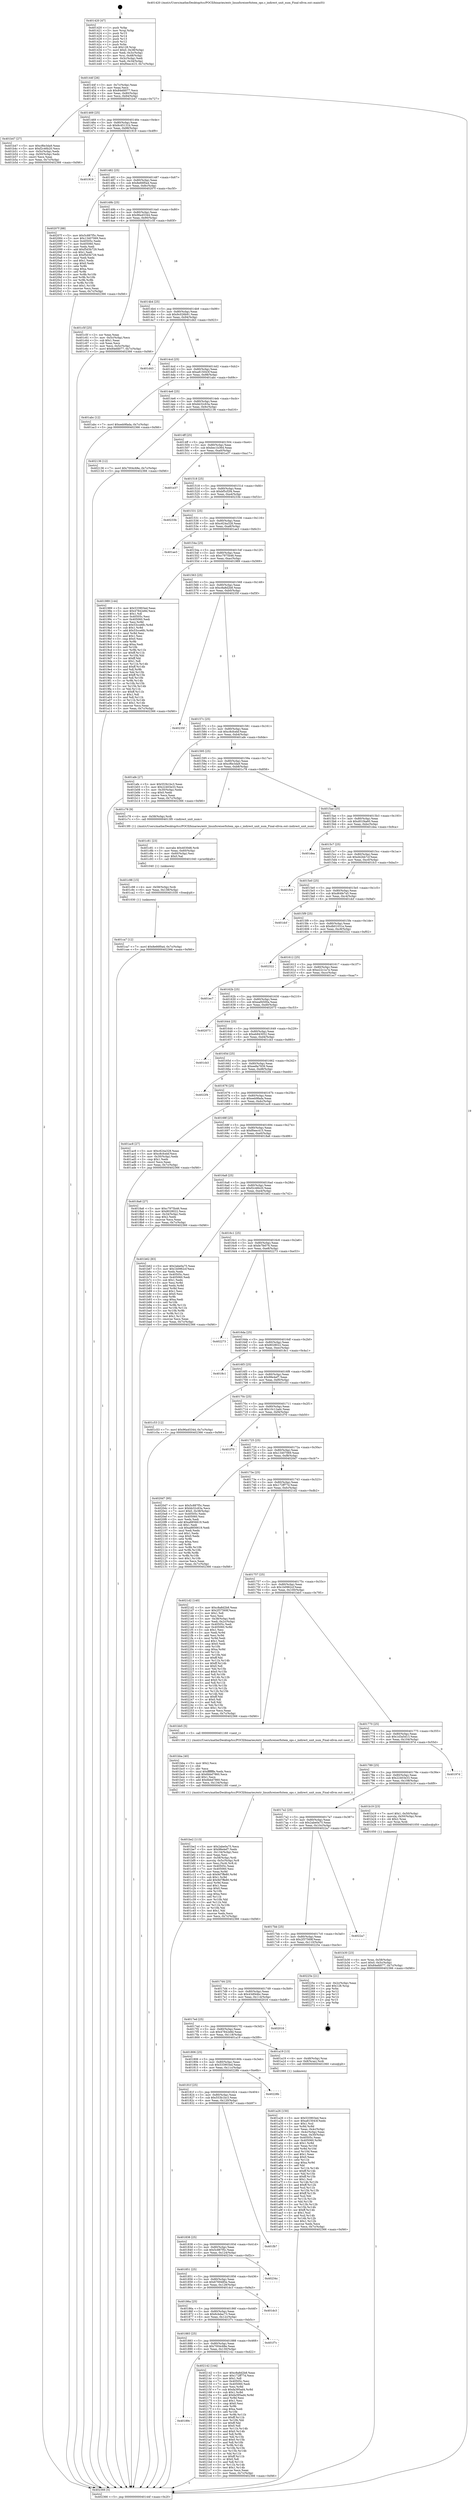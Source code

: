 digraph "0x401420" {
  label = "0x401420 (/mnt/c/Users/mathe/Desktop/tcc/POCII/binaries/extr_linuxfsreiserfsitem_ops.c_indirect_unit_num_Final-ollvm.out::main(0))"
  labelloc = "t"
  node[shape=record]

  Entry [label="",width=0.3,height=0.3,shape=circle,fillcolor=black,style=filled]
  "0x40144f" [label="{
     0x40144f [26]\l
     | [instrs]\l
     &nbsp;&nbsp;0x40144f \<+3\>: mov -0x7c(%rbp),%eax\l
     &nbsp;&nbsp;0x401452 \<+2\>: mov %eax,%ecx\l
     &nbsp;&nbsp;0x401454 \<+6\>: sub $0x84efd077,%ecx\l
     &nbsp;&nbsp;0x40145a \<+3\>: mov %eax,-0x80(%rbp)\l
     &nbsp;&nbsp;0x40145d \<+6\>: mov %ecx,-0x84(%rbp)\l
     &nbsp;&nbsp;0x401463 \<+6\>: je 0000000000401b47 \<main+0x727\>\l
  }"]
  "0x401b47" [label="{
     0x401b47 [27]\l
     | [instrs]\l
     &nbsp;&nbsp;0x401b47 \<+5\>: mov $0xcf6e3da9,%eax\l
     &nbsp;&nbsp;0x401b4c \<+5\>: mov $0xf2c46b20,%ecx\l
     &nbsp;&nbsp;0x401b51 \<+3\>: mov -0x5c(%rbp),%edx\l
     &nbsp;&nbsp;0x401b54 \<+3\>: cmp -0x50(%rbp),%edx\l
     &nbsp;&nbsp;0x401b57 \<+3\>: cmovl %ecx,%eax\l
     &nbsp;&nbsp;0x401b5a \<+3\>: mov %eax,-0x7c(%rbp)\l
     &nbsp;&nbsp;0x401b5d \<+5\>: jmp 0000000000402366 \<main+0xf46\>\l
  }"]
  "0x401469" [label="{
     0x401469 [25]\l
     | [instrs]\l
     &nbsp;&nbsp;0x401469 \<+5\>: jmp 000000000040146e \<main+0x4e\>\l
     &nbsp;&nbsp;0x40146e \<+3\>: mov -0x80(%rbp),%eax\l
     &nbsp;&nbsp;0x401471 \<+5\>: sub $0x8c45131b,%eax\l
     &nbsp;&nbsp;0x401476 \<+6\>: mov %eax,-0x88(%rbp)\l
     &nbsp;&nbsp;0x40147c \<+6\>: je 0000000000401919 \<main+0x4f9\>\l
  }"]
  Exit [label="",width=0.3,height=0.3,shape=circle,fillcolor=black,style=filled,peripheries=2]
  "0x401919" [label="{
     0x401919\l
  }", style=dashed]
  "0x401482" [label="{
     0x401482 [25]\l
     | [instrs]\l
     &nbsp;&nbsp;0x401482 \<+5\>: jmp 0000000000401487 \<main+0x67\>\l
     &nbsp;&nbsp;0x401487 \<+3\>: mov -0x80(%rbp),%eax\l
     &nbsp;&nbsp;0x40148a \<+5\>: sub $0x8e66f0a4,%eax\l
     &nbsp;&nbsp;0x40148f \<+6\>: mov %eax,-0x8c(%rbp)\l
     &nbsp;&nbsp;0x401495 \<+6\>: je 000000000040207f \<main+0xc5f\>\l
  }"]
  "0x40189c" [label="{
     0x40189c\l
  }", style=dashed]
  "0x40207f" [label="{
     0x40207f [88]\l
     | [instrs]\l
     &nbsp;&nbsp;0x40207f \<+5\>: mov $0x5c887f5c,%eax\l
     &nbsp;&nbsp;0x402084 \<+5\>: mov $0x13407069,%ecx\l
     &nbsp;&nbsp;0x402089 \<+7\>: mov 0x40505c,%edx\l
     &nbsp;&nbsp;0x402090 \<+7\>: mov 0x405060,%esi\l
     &nbsp;&nbsp;0x402097 \<+2\>: mov %edx,%edi\l
     &nbsp;&nbsp;0x402099 \<+6\>: add $0xf5d3b729,%edi\l
     &nbsp;&nbsp;0x40209f \<+3\>: sub $0x1,%edi\l
     &nbsp;&nbsp;0x4020a2 \<+6\>: sub $0xf5d3b729,%edi\l
     &nbsp;&nbsp;0x4020a8 \<+3\>: imul %edi,%edx\l
     &nbsp;&nbsp;0x4020ab \<+3\>: and $0x1,%edx\l
     &nbsp;&nbsp;0x4020ae \<+3\>: cmp $0x0,%edx\l
     &nbsp;&nbsp;0x4020b1 \<+4\>: sete %r8b\l
     &nbsp;&nbsp;0x4020b5 \<+3\>: cmp $0xa,%esi\l
     &nbsp;&nbsp;0x4020b8 \<+4\>: setl %r9b\l
     &nbsp;&nbsp;0x4020bc \<+3\>: mov %r8b,%r10b\l
     &nbsp;&nbsp;0x4020bf \<+3\>: and %r9b,%r10b\l
     &nbsp;&nbsp;0x4020c2 \<+3\>: xor %r9b,%r8b\l
     &nbsp;&nbsp;0x4020c5 \<+3\>: or %r8b,%r10b\l
     &nbsp;&nbsp;0x4020c8 \<+4\>: test $0x1,%r10b\l
     &nbsp;&nbsp;0x4020cc \<+3\>: cmovne %ecx,%eax\l
     &nbsp;&nbsp;0x4020cf \<+3\>: mov %eax,-0x7c(%rbp)\l
     &nbsp;&nbsp;0x4020d2 \<+5\>: jmp 0000000000402366 \<main+0xf46\>\l
  }"]
  "0x40149b" [label="{
     0x40149b [25]\l
     | [instrs]\l
     &nbsp;&nbsp;0x40149b \<+5\>: jmp 00000000004014a0 \<main+0x80\>\l
     &nbsp;&nbsp;0x4014a0 \<+3\>: mov -0x80(%rbp),%eax\l
     &nbsp;&nbsp;0x4014a3 \<+5\>: sub $0x96a45344,%eax\l
     &nbsp;&nbsp;0x4014a8 \<+6\>: mov %eax,-0x90(%rbp)\l
     &nbsp;&nbsp;0x4014ae \<+6\>: je 0000000000401c5f \<main+0x83f\>\l
  }"]
  "0x402142" [label="{
     0x402142 [144]\l
     | [instrs]\l
     &nbsp;&nbsp;0x402142 \<+5\>: mov $0xc8a8d2b8,%eax\l
     &nbsp;&nbsp;0x402147 \<+5\>: mov $0x172ff77d,%ecx\l
     &nbsp;&nbsp;0x40214c \<+2\>: mov $0x1,%dl\l
     &nbsp;&nbsp;0x40214e \<+7\>: mov 0x40505c,%esi\l
     &nbsp;&nbsp;0x402155 \<+7\>: mov 0x405060,%edi\l
     &nbsp;&nbsp;0x40215c \<+3\>: mov %esi,%r8d\l
     &nbsp;&nbsp;0x40215f \<+7\>: sub $0xfa395ad4,%r8d\l
     &nbsp;&nbsp;0x402166 \<+4\>: sub $0x1,%r8d\l
     &nbsp;&nbsp;0x40216a \<+7\>: add $0xfa395ad4,%r8d\l
     &nbsp;&nbsp;0x402171 \<+4\>: imul %r8d,%esi\l
     &nbsp;&nbsp;0x402175 \<+3\>: and $0x1,%esi\l
     &nbsp;&nbsp;0x402178 \<+3\>: cmp $0x0,%esi\l
     &nbsp;&nbsp;0x40217b \<+4\>: sete %r9b\l
     &nbsp;&nbsp;0x40217f \<+3\>: cmp $0xa,%edi\l
     &nbsp;&nbsp;0x402182 \<+4\>: setl %r10b\l
     &nbsp;&nbsp;0x402186 \<+3\>: mov %r9b,%r11b\l
     &nbsp;&nbsp;0x402189 \<+4\>: xor $0xff,%r11b\l
     &nbsp;&nbsp;0x40218d \<+3\>: mov %r10b,%bl\l
     &nbsp;&nbsp;0x402190 \<+3\>: xor $0xff,%bl\l
     &nbsp;&nbsp;0x402193 \<+3\>: xor $0x0,%dl\l
     &nbsp;&nbsp;0x402196 \<+3\>: mov %r11b,%r14b\l
     &nbsp;&nbsp;0x402199 \<+4\>: and $0x0,%r14b\l
     &nbsp;&nbsp;0x40219d \<+3\>: and %dl,%r9b\l
     &nbsp;&nbsp;0x4021a0 \<+3\>: mov %bl,%r15b\l
     &nbsp;&nbsp;0x4021a3 \<+4\>: and $0x0,%r15b\l
     &nbsp;&nbsp;0x4021a7 \<+3\>: and %dl,%r10b\l
     &nbsp;&nbsp;0x4021aa \<+3\>: or %r9b,%r14b\l
     &nbsp;&nbsp;0x4021ad \<+3\>: or %r10b,%r15b\l
     &nbsp;&nbsp;0x4021b0 \<+3\>: xor %r15b,%r14b\l
     &nbsp;&nbsp;0x4021b3 \<+3\>: or %bl,%r11b\l
     &nbsp;&nbsp;0x4021b6 \<+4\>: xor $0xff,%r11b\l
     &nbsp;&nbsp;0x4021ba \<+3\>: or $0x0,%dl\l
     &nbsp;&nbsp;0x4021bd \<+3\>: and %dl,%r11b\l
     &nbsp;&nbsp;0x4021c0 \<+3\>: or %r11b,%r14b\l
     &nbsp;&nbsp;0x4021c3 \<+4\>: test $0x1,%r14b\l
     &nbsp;&nbsp;0x4021c7 \<+3\>: cmovne %ecx,%eax\l
     &nbsp;&nbsp;0x4021ca \<+3\>: mov %eax,-0x7c(%rbp)\l
     &nbsp;&nbsp;0x4021cd \<+5\>: jmp 0000000000402366 \<main+0xf46\>\l
  }"]
  "0x401c5f" [label="{
     0x401c5f [25]\l
     | [instrs]\l
     &nbsp;&nbsp;0x401c5f \<+2\>: xor %eax,%eax\l
     &nbsp;&nbsp;0x401c61 \<+3\>: mov -0x5c(%rbp),%ecx\l
     &nbsp;&nbsp;0x401c64 \<+3\>: sub $0x1,%eax\l
     &nbsp;&nbsp;0x401c67 \<+2\>: sub %eax,%ecx\l
     &nbsp;&nbsp;0x401c69 \<+3\>: mov %ecx,-0x5c(%rbp)\l
     &nbsp;&nbsp;0x401c6c \<+7\>: movl $0x84efd077,-0x7c(%rbp)\l
     &nbsp;&nbsp;0x401c73 \<+5\>: jmp 0000000000402366 \<main+0xf46\>\l
  }"]
  "0x4014b4" [label="{
     0x4014b4 [25]\l
     | [instrs]\l
     &nbsp;&nbsp;0x4014b4 \<+5\>: jmp 00000000004014b9 \<main+0x99\>\l
     &nbsp;&nbsp;0x4014b9 \<+3\>: mov -0x80(%rbp),%eax\l
     &nbsp;&nbsp;0x4014bc \<+5\>: sub $0x9c026b91,%eax\l
     &nbsp;&nbsp;0x4014c1 \<+6\>: mov %eax,-0x94(%rbp)\l
     &nbsp;&nbsp;0x4014c7 \<+6\>: je 0000000000401d43 \<main+0x923\>\l
  }"]
  "0x401883" [label="{
     0x401883 [25]\l
     | [instrs]\l
     &nbsp;&nbsp;0x401883 \<+5\>: jmp 0000000000401888 \<main+0x468\>\l
     &nbsp;&nbsp;0x401888 \<+3\>: mov -0x80(%rbp),%eax\l
     &nbsp;&nbsp;0x40188b \<+5\>: sub $0x7004c68e,%eax\l
     &nbsp;&nbsp;0x401890 \<+6\>: mov %eax,-0x130(%rbp)\l
     &nbsp;&nbsp;0x401896 \<+6\>: je 0000000000402142 \<main+0xd22\>\l
  }"]
  "0x401d43" [label="{
     0x401d43\l
  }", style=dashed]
  "0x4014cd" [label="{
     0x4014cd [25]\l
     | [instrs]\l
     &nbsp;&nbsp;0x4014cd \<+5\>: jmp 00000000004014d2 \<main+0xb2\>\l
     &nbsp;&nbsp;0x4014d2 \<+3\>: mov -0x80(%rbp),%eax\l
     &nbsp;&nbsp;0x4014d5 \<+5\>: sub $0xa815043f,%eax\l
     &nbsp;&nbsp;0x4014da \<+6\>: mov %eax,-0x98(%rbp)\l
     &nbsp;&nbsp;0x4014e0 \<+6\>: je 0000000000401abc \<main+0x69c\>\l
  }"]
  "0x401f7c" [label="{
     0x401f7c\l
  }", style=dashed]
  "0x401abc" [label="{
     0x401abc [12]\l
     | [instrs]\l
     &nbsp;&nbsp;0x401abc \<+7\>: movl $0xeeb9fada,-0x7c(%rbp)\l
     &nbsp;&nbsp;0x401ac3 \<+5\>: jmp 0000000000402366 \<main+0xf46\>\l
  }"]
  "0x4014e6" [label="{
     0x4014e6 [25]\l
     | [instrs]\l
     &nbsp;&nbsp;0x4014e6 \<+5\>: jmp 00000000004014eb \<main+0xcb\>\l
     &nbsp;&nbsp;0x4014eb \<+3\>: mov -0x80(%rbp),%eax\l
     &nbsp;&nbsp;0x4014ee \<+5\>: sub $0xbb32c63a,%eax\l
     &nbsp;&nbsp;0x4014f3 \<+6\>: mov %eax,-0x9c(%rbp)\l
     &nbsp;&nbsp;0x4014f9 \<+6\>: je 0000000000402136 \<main+0xd16\>\l
  }"]
  "0x40186a" [label="{
     0x40186a [25]\l
     | [instrs]\l
     &nbsp;&nbsp;0x40186a \<+5\>: jmp 000000000040186f \<main+0x44f\>\l
     &nbsp;&nbsp;0x40186f \<+3\>: mov -0x80(%rbp),%eax\l
     &nbsp;&nbsp;0x401872 \<+5\>: sub $0x6cbdac73,%eax\l
     &nbsp;&nbsp;0x401877 \<+6\>: mov %eax,-0x12c(%rbp)\l
     &nbsp;&nbsp;0x40187d \<+6\>: je 0000000000401f7c \<main+0xb5c\>\l
  }"]
  "0x402136" [label="{
     0x402136 [12]\l
     | [instrs]\l
     &nbsp;&nbsp;0x402136 \<+7\>: movl $0x7004c68e,-0x7c(%rbp)\l
     &nbsp;&nbsp;0x40213d \<+5\>: jmp 0000000000402366 \<main+0xf46\>\l
  }"]
  "0x4014ff" [label="{
     0x4014ff [25]\l
     | [instrs]\l
     &nbsp;&nbsp;0x4014ff \<+5\>: jmp 0000000000401504 \<main+0xe4\>\l
     &nbsp;&nbsp;0x401504 \<+3\>: mov -0x80(%rbp),%eax\l
     &nbsp;&nbsp;0x401507 \<+5\>: sub $0xbec1b364,%eax\l
     &nbsp;&nbsp;0x40150c \<+6\>: mov %eax,-0xa0(%rbp)\l
     &nbsp;&nbsp;0x401512 \<+6\>: je 0000000000401e37 \<main+0xa17\>\l
  }"]
  "0x401dc3" [label="{
     0x401dc3\l
  }", style=dashed]
  "0x401e37" [label="{
     0x401e37\l
  }", style=dashed]
  "0x401518" [label="{
     0x401518 [25]\l
     | [instrs]\l
     &nbsp;&nbsp;0x401518 \<+5\>: jmp 000000000040151d \<main+0xfd\>\l
     &nbsp;&nbsp;0x40151d \<+3\>: mov -0x80(%rbp),%eax\l
     &nbsp;&nbsp;0x401520 \<+5\>: sub $0xbf5cf2f4,%eax\l
     &nbsp;&nbsp;0x401525 \<+6\>: mov %eax,-0xa4(%rbp)\l
     &nbsp;&nbsp;0x40152b \<+6\>: je 000000000040233b \<main+0xf1b\>\l
  }"]
  "0x401851" [label="{
     0x401851 [25]\l
     | [instrs]\l
     &nbsp;&nbsp;0x401851 \<+5\>: jmp 0000000000401856 \<main+0x436\>\l
     &nbsp;&nbsp;0x401856 \<+3\>: mov -0x80(%rbp),%eax\l
     &nbsp;&nbsp;0x401859 \<+5\>: sub $0x6769485e,%eax\l
     &nbsp;&nbsp;0x40185e \<+6\>: mov %eax,-0x128(%rbp)\l
     &nbsp;&nbsp;0x401864 \<+6\>: je 0000000000401dc3 \<main+0x9a3\>\l
  }"]
  "0x40233b" [label="{
     0x40233b\l
  }", style=dashed]
  "0x401531" [label="{
     0x401531 [25]\l
     | [instrs]\l
     &nbsp;&nbsp;0x401531 \<+5\>: jmp 0000000000401536 \<main+0x116\>\l
     &nbsp;&nbsp;0x401536 \<+3\>: mov -0x80(%rbp),%eax\l
     &nbsp;&nbsp;0x401539 \<+5\>: sub $0xc624a328,%eax\l
     &nbsp;&nbsp;0x40153e \<+6\>: mov %eax,-0xa8(%rbp)\l
     &nbsp;&nbsp;0x401544 \<+6\>: je 0000000000401ae3 \<main+0x6c3\>\l
  }"]
  "0x40234c" [label="{
     0x40234c\l
  }", style=dashed]
  "0x401ae3" [label="{
     0x401ae3\l
  }", style=dashed]
  "0x40154a" [label="{
     0x40154a [25]\l
     | [instrs]\l
     &nbsp;&nbsp;0x40154a \<+5\>: jmp 000000000040154f \<main+0x12f\>\l
     &nbsp;&nbsp;0x40154f \<+3\>: mov -0x80(%rbp),%eax\l
     &nbsp;&nbsp;0x401552 \<+5\>: sub $0xc7975b46,%eax\l
     &nbsp;&nbsp;0x401557 \<+6\>: mov %eax,-0xac(%rbp)\l
     &nbsp;&nbsp;0x40155d \<+6\>: je 0000000000401989 \<main+0x569\>\l
  }"]
  "0x401838" [label="{
     0x401838 [25]\l
     | [instrs]\l
     &nbsp;&nbsp;0x401838 \<+5\>: jmp 000000000040183d \<main+0x41d\>\l
     &nbsp;&nbsp;0x40183d \<+3\>: mov -0x80(%rbp),%eax\l
     &nbsp;&nbsp;0x401840 \<+5\>: sub $0x5c887f5c,%eax\l
     &nbsp;&nbsp;0x401845 \<+6\>: mov %eax,-0x124(%rbp)\l
     &nbsp;&nbsp;0x40184b \<+6\>: je 000000000040234c \<main+0xf2c\>\l
  }"]
  "0x401989" [label="{
     0x401989 [144]\l
     | [instrs]\l
     &nbsp;&nbsp;0x401989 \<+5\>: mov $0x533903ed,%eax\l
     &nbsp;&nbsp;0x40198e \<+5\>: mov $0x47842e8d,%ecx\l
     &nbsp;&nbsp;0x401993 \<+2\>: mov $0x1,%dl\l
     &nbsp;&nbsp;0x401995 \<+7\>: mov 0x40505c,%esi\l
     &nbsp;&nbsp;0x40199c \<+7\>: mov 0x405060,%edi\l
     &nbsp;&nbsp;0x4019a3 \<+3\>: mov %esi,%r8d\l
     &nbsp;&nbsp;0x4019a6 \<+7\>: sub $0x53cce6fc,%r8d\l
     &nbsp;&nbsp;0x4019ad \<+4\>: sub $0x1,%r8d\l
     &nbsp;&nbsp;0x4019b1 \<+7\>: add $0x53cce6fc,%r8d\l
     &nbsp;&nbsp;0x4019b8 \<+4\>: imul %r8d,%esi\l
     &nbsp;&nbsp;0x4019bc \<+3\>: and $0x1,%esi\l
     &nbsp;&nbsp;0x4019bf \<+3\>: cmp $0x0,%esi\l
     &nbsp;&nbsp;0x4019c2 \<+4\>: sete %r9b\l
     &nbsp;&nbsp;0x4019c6 \<+3\>: cmp $0xa,%edi\l
     &nbsp;&nbsp;0x4019c9 \<+4\>: setl %r10b\l
     &nbsp;&nbsp;0x4019cd \<+3\>: mov %r9b,%r11b\l
     &nbsp;&nbsp;0x4019d0 \<+4\>: xor $0xff,%r11b\l
     &nbsp;&nbsp;0x4019d4 \<+3\>: mov %r10b,%bl\l
     &nbsp;&nbsp;0x4019d7 \<+3\>: xor $0xff,%bl\l
     &nbsp;&nbsp;0x4019da \<+3\>: xor $0x1,%dl\l
     &nbsp;&nbsp;0x4019dd \<+3\>: mov %r11b,%r14b\l
     &nbsp;&nbsp;0x4019e0 \<+4\>: and $0xff,%r14b\l
     &nbsp;&nbsp;0x4019e4 \<+3\>: and %dl,%r9b\l
     &nbsp;&nbsp;0x4019e7 \<+3\>: mov %bl,%r15b\l
     &nbsp;&nbsp;0x4019ea \<+4\>: and $0xff,%r15b\l
     &nbsp;&nbsp;0x4019ee \<+3\>: and %dl,%r10b\l
     &nbsp;&nbsp;0x4019f1 \<+3\>: or %r9b,%r14b\l
     &nbsp;&nbsp;0x4019f4 \<+3\>: or %r10b,%r15b\l
     &nbsp;&nbsp;0x4019f7 \<+3\>: xor %r15b,%r14b\l
     &nbsp;&nbsp;0x4019fa \<+3\>: or %bl,%r11b\l
     &nbsp;&nbsp;0x4019fd \<+4\>: xor $0xff,%r11b\l
     &nbsp;&nbsp;0x401a01 \<+3\>: or $0x1,%dl\l
     &nbsp;&nbsp;0x401a04 \<+3\>: and %dl,%r11b\l
     &nbsp;&nbsp;0x401a07 \<+3\>: or %r11b,%r14b\l
     &nbsp;&nbsp;0x401a0a \<+4\>: test $0x1,%r14b\l
     &nbsp;&nbsp;0x401a0e \<+3\>: cmovne %ecx,%eax\l
     &nbsp;&nbsp;0x401a11 \<+3\>: mov %eax,-0x7c(%rbp)\l
     &nbsp;&nbsp;0x401a14 \<+5\>: jmp 0000000000402366 \<main+0xf46\>\l
  }"]
  "0x401563" [label="{
     0x401563 [25]\l
     | [instrs]\l
     &nbsp;&nbsp;0x401563 \<+5\>: jmp 0000000000401568 \<main+0x148\>\l
     &nbsp;&nbsp;0x401568 \<+3\>: mov -0x80(%rbp),%eax\l
     &nbsp;&nbsp;0x40156b \<+5\>: sub $0xc8a8d2b8,%eax\l
     &nbsp;&nbsp;0x401570 \<+6\>: mov %eax,-0xb0(%rbp)\l
     &nbsp;&nbsp;0x401576 \<+6\>: je 000000000040235f \<main+0xf3f\>\l
  }"]
  "0x401fb7" [label="{
     0x401fb7\l
  }", style=dashed]
  "0x40235f" [label="{
     0x40235f\l
  }", style=dashed]
  "0x40157c" [label="{
     0x40157c [25]\l
     | [instrs]\l
     &nbsp;&nbsp;0x40157c \<+5\>: jmp 0000000000401581 \<main+0x161\>\l
     &nbsp;&nbsp;0x401581 \<+3\>: mov -0x80(%rbp),%eax\l
     &nbsp;&nbsp;0x401584 \<+5\>: sub $0xc8cfcebf,%eax\l
     &nbsp;&nbsp;0x401589 \<+6\>: mov %eax,-0xb4(%rbp)\l
     &nbsp;&nbsp;0x40158f \<+6\>: je 0000000000401afe \<main+0x6de\>\l
  }"]
  "0x40181f" [label="{
     0x40181f [25]\l
     | [instrs]\l
     &nbsp;&nbsp;0x40181f \<+5\>: jmp 0000000000401824 \<main+0x404\>\l
     &nbsp;&nbsp;0x401824 \<+3\>: mov -0x80(%rbp),%eax\l
     &nbsp;&nbsp;0x401827 \<+5\>: sub $0x553b1bc3,%eax\l
     &nbsp;&nbsp;0x40182c \<+6\>: mov %eax,-0x120(%rbp)\l
     &nbsp;&nbsp;0x401832 \<+6\>: je 0000000000401fb7 \<main+0xb97\>\l
  }"]
  "0x401afe" [label="{
     0x401afe [27]\l
     | [instrs]\l
     &nbsp;&nbsp;0x401afe \<+5\>: mov $0x553b1bc3,%eax\l
     &nbsp;&nbsp;0x401b03 \<+5\>: mov $0x22403e33,%ecx\l
     &nbsp;&nbsp;0x401b08 \<+3\>: mov -0x30(%rbp),%edx\l
     &nbsp;&nbsp;0x401b0b \<+3\>: cmp $0x0,%edx\l
     &nbsp;&nbsp;0x401b0e \<+3\>: cmove %ecx,%eax\l
     &nbsp;&nbsp;0x401b11 \<+3\>: mov %eax,-0x7c(%rbp)\l
     &nbsp;&nbsp;0x401b14 \<+5\>: jmp 0000000000402366 \<main+0xf46\>\l
  }"]
  "0x401595" [label="{
     0x401595 [25]\l
     | [instrs]\l
     &nbsp;&nbsp;0x401595 \<+5\>: jmp 000000000040159a \<main+0x17a\>\l
     &nbsp;&nbsp;0x40159a \<+3\>: mov -0x80(%rbp),%eax\l
     &nbsp;&nbsp;0x40159d \<+5\>: sub $0xcf6e3da9,%eax\l
     &nbsp;&nbsp;0x4015a2 \<+6\>: mov %eax,-0xb8(%rbp)\l
     &nbsp;&nbsp;0x4015a8 \<+6\>: je 0000000000401c78 \<main+0x858\>\l
  }"]
  "0x40228b" [label="{
     0x40228b\l
  }", style=dashed]
  "0x401c78" [label="{
     0x401c78 [9]\l
     | [instrs]\l
     &nbsp;&nbsp;0x401c78 \<+4\>: mov -0x58(%rbp),%rdi\l
     &nbsp;&nbsp;0x401c7c \<+5\>: call 00000000004013f0 \<indirect_unit_num\>\l
     | [calls]\l
     &nbsp;&nbsp;0x4013f0 \{1\} (/mnt/c/Users/mathe/Desktop/tcc/POCII/binaries/extr_linuxfsreiserfsitem_ops.c_indirect_unit_num_Final-ollvm.out::indirect_unit_num)\l
  }"]
  "0x4015ae" [label="{
     0x4015ae [25]\l
     | [instrs]\l
     &nbsp;&nbsp;0x4015ae \<+5\>: jmp 00000000004015b3 \<main+0x193\>\l
     &nbsp;&nbsp;0x4015b3 \<+3\>: mov -0x80(%rbp),%eax\l
     &nbsp;&nbsp;0x4015b6 \<+5\>: sub $0xd01f4a60,%eax\l
     &nbsp;&nbsp;0x4015bb \<+6\>: mov %eax,-0xbc(%rbp)\l
     &nbsp;&nbsp;0x4015c1 \<+6\>: je 0000000000401dea \<main+0x9ca\>\l
  }"]
  "0x401ca7" [label="{
     0x401ca7 [12]\l
     | [instrs]\l
     &nbsp;&nbsp;0x401ca7 \<+7\>: movl $0x8e66f0a4,-0x7c(%rbp)\l
     &nbsp;&nbsp;0x401cae \<+5\>: jmp 0000000000402366 \<main+0xf46\>\l
  }"]
  "0x401dea" [label="{
     0x401dea\l
  }", style=dashed]
  "0x4015c7" [label="{
     0x4015c7 [25]\l
     | [instrs]\l
     &nbsp;&nbsp;0x4015c7 \<+5\>: jmp 00000000004015cc \<main+0x1ac\>\l
     &nbsp;&nbsp;0x4015cc \<+3\>: mov -0x80(%rbp),%eax\l
     &nbsp;&nbsp;0x4015cf \<+5\>: sub $0xd42bb7cf,%eax\l
     &nbsp;&nbsp;0x4015d4 \<+6\>: mov %eax,-0xc0(%rbp)\l
     &nbsp;&nbsp;0x4015da \<+6\>: je 0000000000401fc3 \<main+0xba3\>\l
  }"]
  "0x401c98" [label="{
     0x401c98 [15]\l
     | [instrs]\l
     &nbsp;&nbsp;0x401c98 \<+4\>: mov -0x58(%rbp),%rdi\l
     &nbsp;&nbsp;0x401c9c \<+6\>: mov %eax,-0x138(%rbp)\l
     &nbsp;&nbsp;0x401ca2 \<+5\>: call 0000000000401030 \<free@plt\>\l
     | [calls]\l
     &nbsp;&nbsp;0x401030 \{1\} (unknown)\l
  }"]
  "0x401fc3" [label="{
     0x401fc3\l
  }", style=dashed]
  "0x4015e0" [label="{
     0x4015e0 [25]\l
     | [instrs]\l
     &nbsp;&nbsp;0x4015e0 \<+5\>: jmp 00000000004015e5 \<main+0x1c5\>\l
     &nbsp;&nbsp;0x4015e5 \<+3\>: mov -0x80(%rbp),%eax\l
     &nbsp;&nbsp;0x4015e8 \<+5\>: sub $0xd64fe7a5,%eax\l
     &nbsp;&nbsp;0x4015ed \<+6\>: mov %eax,-0xc4(%rbp)\l
     &nbsp;&nbsp;0x4015f3 \<+6\>: je 0000000000401dcf \<main+0x9af\>\l
  }"]
  "0x401c81" [label="{
     0x401c81 [23]\l
     | [instrs]\l
     &nbsp;&nbsp;0x401c81 \<+10\>: movabs $0x4030d6,%rdi\l
     &nbsp;&nbsp;0x401c8b \<+3\>: mov %eax,-0x60(%rbp)\l
     &nbsp;&nbsp;0x401c8e \<+3\>: mov -0x60(%rbp),%esi\l
     &nbsp;&nbsp;0x401c91 \<+2\>: mov $0x0,%al\l
     &nbsp;&nbsp;0x401c93 \<+5\>: call 0000000000401040 \<printf@plt\>\l
     | [calls]\l
     &nbsp;&nbsp;0x401040 \{1\} (unknown)\l
  }"]
  "0x401dcf" [label="{
     0x401dcf\l
  }", style=dashed]
  "0x4015f9" [label="{
     0x4015f9 [25]\l
     | [instrs]\l
     &nbsp;&nbsp;0x4015f9 \<+5\>: jmp 00000000004015fe \<main+0x1de\>\l
     &nbsp;&nbsp;0x4015fe \<+3\>: mov -0x80(%rbp),%eax\l
     &nbsp;&nbsp;0x401601 \<+5\>: sub $0xdb01031e,%eax\l
     &nbsp;&nbsp;0x401606 \<+6\>: mov %eax,-0xc8(%rbp)\l
     &nbsp;&nbsp;0x40160c \<+6\>: je 0000000000402322 \<main+0xf02\>\l
  }"]
  "0x401be2" [label="{
     0x401be2 [113]\l
     | [instrs]\l
     &nbsp;&nbsp;0x401be2 \<+5\>: mov $0x2abe0a75,%ecx\l
     &nbsp;&nbsp;0x401be7 \<+5\>: mov $0x98e4ef7,%edx\l
     &nbsp;&nbsp;0x401bec \<+6\>: mov -0x134(%rbp),%esi\l
     &nbsp;&nbsp;0x401bf2 \<+3\>: imul %eax,%esi\l
     &nbsp;&nbsp;0x401bf5 \<+4\>: mov -0x58(%rbp),%rdi\l
     &nbsp;&nbsp;0x401bf9 \<+4\>: movslq -0x5c(%rbp),%r8\l
     &nbsp;&nbsp;0x401bfd \<+4\>: mov %esi,(%rdi,%r8,4)\l
     &nbsp;&nbsp;0x401c01 \<+7\>: mov 0x40505c,%eax\l
     &nbsp;&nbsp;0x401c08 \<+7\>: mov 0x405060,%esi\l
     &nbsp;&nbsp;0x401c0f \<+3\>: mov %eax,%r9d\l
     &nbsp;&nbsp;0x401c12 \<+7\>: sub $0x9d7ffe80,%r9d\l
     &nbsp;&nbsp;0x401c19 \<+4\>: sub $0x1,%r9d\l
     &nbsp;&nbsp;0x401c1d \<+7\>: add $0x9d7ffe80,%r9d\l
     &nbsp;&nbsp;0x401c24 \<+4\>: imul %r9d,%eax\l
     &nbsp;&nbsp;0x401c28 \<+3\>: and $0x1,%eax\l
     &nbsp;&nbsp;0x401c2b \<+3\>: cmp $0x0,%eax\l
     &nbsp;&nbsp;0x401c2e \<+4\>: sete %r10b\l
     &nbsp;&nbsp;0x401c32 \<+3\>: cmp $0xa,%esi\l
     &nbsp;&nbsp;0x401c35 \<+4\>: setl %r11b\l
     &nbsp;&nbsp;0x401c39 \<+3\>: mov %r10b,%bl\l
     &nbsp;&nbsp;0x401c3c \<+3\>: and %r11b,%bl\l
     &nbsp;&nbsp;0x401c3f \<+3\>: xor %r11b,%r10b\l
     &nbsp;&nbsp;0x401c42 \<+3\>: or %r10b,%bl\l
     &nbsp;&nbsp;0x401c45 \<+3\>: test $0x1,%bl\l
     &nbsp;&nbsp;0x401c48 \<+3\>: cmovne %edx,%ecx\l
     &nbsp;&nbsp;0x401c4b \<+3\>: mov %ecx,-0x7c(%rbp)\l
     &nbsp;&nbsp;0x401c4e \<+5\>: jmp 0000000000402366 \<main+0xf46\>\l
  }"]
  "0x402322" [label="{
     0x402322\l
  }", style=dashed]
  "0x401612" [label="{
     0x401612 [25]\l
     | [instrs]\l
     &nbsp;&nbsp;0x401612 \<+5\>: jmp 0000000000401617 \<main+0x1f7\>\l
     &nbsp;&nbsp;0x401617 \<+3\>: mov -0x80(%rbp),%eax\l
     &nbsp;&nbsp;0x40161a \<+5\>: sub $0xe22c1a7e,%eax\l
     &nbsp;&nbsp;0x40161f \<+6\>: mov %eax,-0xcc(%rbp)\l
     &nbsp;&nbsp;0x401625 \<+6\>: je 0000000000401ec7 \<main+0xaa7\>\l
  }"]
  "0x401bba" [label="{
     0x401bba [40]\l
     | [instrs]\l
     &nbsp;&nbsp;0x401bba \<+5\>: mov $0x2,%ecx\l
     &nbsp;&nbsp;0x401bbf \<+1\>: cltd\l
     &nbsp;&nbsp;0x401bc0 \<+2\>: idiv %ecx\l
     &nbsp;&nbsp;0x401bc2 \<+6\>: imul $0xfffffffe,%edx,%ecx\l
     &nbsp;&nbsp;0x401bc8 \<+6\>: sub $0x6bbd7860,%ecx\l
     &nbsp;&nbsp;0x401bce \<+3\>: add $0x1,%ecx\l
     &nbsp;&nbsp;0x401bd1 \<+6\>: add $0x6bbd7860,%ecx\l
     &nbsp;&nbsp;0x401bd7 \<+6\>: mov %ecx,-0x134(%rbp)\l
     &nbsp;&nbsp;0x401bdd \<+5\>: call 0000000000401160 \<next_i\>\l
     | [calls]\l
     &nbsp;&nbsp;0x401160 \{1\} (/mnt/c/Users/mathe/Desktop/tcc/POCII/binaries/extr_linuxfsreiserfsitem_ops.c_indirect_unit_num_Final-ollvm.out::next_i)\l
  }"]
  "0x401ec7" [label="{
     0x401ec7\l
  }", style=dashed]
  "0x40162b" [label="{
     0x40162b [25]\l
     | [instrs]\l
     &nbsp;&nbsp;0x40162b \<+5\>: jmp 0000000000401630 \<main+0x210\>\l
     &nbsp;&nbsp;0x401630 \<+3\>: mov -0x80(%rbp),%eax\l
     &nbsp;&nbsp;0x401633 \<+5\>: sub $0xeaf4500a,%eax\l
     &nbsp;&nbsp;0x401638 \<+6\>: mov %eax,-0xd0(%rbp)\l
     &nbsp;&nbsp;0x40163e \<+6\>: je 0000000000402073 \<main+0xc53\>\l
  }"]
  "0x401b30" [label="{
     0x401b30 [23]\l
     | [instrs]\l
     &nbsp;&nbsp;0x401b30 \<+4\>: mov %rax,-0x58(%rbp)\l
     &nbsp;&nbsp;0x401b34 \<+7\>: movl $0x0,-0x5c(%rbp)\l
     &nbsp;&nbsp;0x401b3b \<+7\>: movl $0x84efd077,-0x7c(%rbp)\l
     &nbsp;&nbsp;0x401b42 \<+5\>: jmp 0000000000402366 \<main+0xf46\>\l
  }"]
  "0x402073" [label="{
     0x402073\l
  }", style=dashed]
  "0x401644" [label="{
     0x401644 [25]\l
     | [instrs]\l
     &nbsp;&nbsp;0x401644 \<+5\>: jmp 0000000000401649 \<main+0x229\>\l
     &nbsp;&nbsp;0x401649 \<+3\>: mov -0x80(%rbp),%eax\l
     &nbsp;&nbsp;0x40164c \<+5\>: sub $0xeb943052,%eax\l
     &nbsp;&nbsp;0x401651 \<+6\>: mov %eax,-0xd4(%rbp)\l
     &nbsp;&nbsp;0x401657 \<+6\>: je 0000000000401cb3 \<main+0x893\>\l
  }"]
  "0x401a26" [label="{
     0x401a26 [150]\l
     | [instrs]\l
     &nbsp;&nbsp;0x401a26 \<+5\>: mov $0x533903ed,%ecx\l
     &nbsp;&nbsp;0x401a2b \<+5\>: mov $0xa815043f,%edx\l
     &nbsp;&nbsp;0x401a30 \<+3\>: mov $0x1,%sil\l
     &nbsp;&nbsp;0x401a33 \<+3\>: xor %r8d,%r8d\l
     &nbsp;&nbsp;0x401a36 \<+3\>: mov %eax,-0x4c(%rbp)\l
     &nbsp;&nbsp;0x401a39 \<+3\>: mov -0x4c(%rbp),%eax\l
     &nbsp;&nbsp;0x401a3c \<+3\>: mov %eax,-0x30(%rbp)\l
     &nbsp;&nbsp;0x401a3f \<+7\>: mov 0x40505c,%eax\l
     &nbsp;&nbsp;0x401a46 \<+8\>: mov 0x405060,%r9d\l
     &nbsp;&nbsp;0x401a4e \<+4\>: sub $0x1,%r8d\l
     &nbsp;&nbsp;0x401a52 \<+3\>: mov %eax,%r10d\l
     &nbsp;&nbsp;0x401a55 \<+3\>: add %r8d,%r10d\l
     &nbsp;&nbsp;0x401a58 \<+4\>: imul %r10d,%eax\l
     &nbsp;&nbsp;0x401a5c \<+3\>: and $0x1,%eax\l
     &nbsp;&nbsp;0x401a5f \<+3\>: cmp $0x0,%eax\l
     &nbsp;&nbsp;0x401a62 \<+4\>: sete %r11b\l
     &nbsp;&nbsp;0x401a66 \<+4\>: cmp $0xa,%r9d\l
     &nbsp;&nbsp;0x401a6a \<+3\>: setl %bl\l
     &nbsp;&nbsp;0x401a6d \<+3\>: mov %r11b,%r14b\l
     &nbsp;&nbsp;0x401a70 \<+4\>: xor $0xff,%r14b\l
     &nbsp;&nbsp;0x401a74 \<+3\>: mov %bl,%r15b\l
     &nbsp;&nbsp;0x401a77 \<+4\>: xor $0xff,%r15b\l
     &nbsp;&nbsp;0x401a7b \<+4\>: xor $0x1,%sil\l
     &nbsp;&nbsp;0x401a7f \<+3\>: mov %r14b,%r12b\l
     &nbsp;&nbsp;0x401a82 \<+4\>: and $0xff,%r12b\l
     &nbsp;&nbsp;0x401a86 \<+3\>: and %sil,%r11b\l
     &nbsp;&nbsp;0x401a89 \<+3\>: mov %r15b,%r13b\l
     &nbsp;&nbsp;0x401a8c \<+4\>: and $0xff,%r13b\l
     &nbsp;&nbsp;0x401a90 \<+3\>: and %sil,%bl\l
     &nbsp;&nbsp;0x401a93 \<+3\>: or %r11b,%r12b\l
     &nbsp;&nbsp;0x401a96 \<+3\>: or %bl,%r13b\l
     &nbsp;&nbsp;0x401a99 \<+3\>: xor %r13b,%r12b\l
     &nbsp;&nbsp;0x401a9c \<+3\>: or %r15b,%r14b\l
     &nbsp;&nbsp;0x401a9f \<+4\>: xor $0xff,%r14b\l
     &nbsp;&nbsp;0x401aa3 \<+4\>: or $0x1,%sil\l
     &nbsp;&nbsp;0x401aa7 \<+3\>: and %sil,%r14b\l
     &nbsp;&nbsp;0x401aaa \<+3\>: or %r14b,%r12b\l
     &nbsp;&nbsp;0x401aad \<+4\>: test $0x1,%r12b\l
     &nbsp;&nbsp;0x401ab1 \<+3\>: cmovne %edx,%ecx\l
     &nbsp;&nbsp;0x401ab4 \<+3\>: mov %ecx,-0x7c(%rbp)\l
     &nbsp;&nbsp;0x401ab7 \<+5\>: jmp 0000000000402366 \<main+0xf46\>\l
  }"]
  "0x401cb3" [label="{
     0x401cb3\l
  }", style=dashed]
  "0x40165d" [label="{
     0x40165d [25]\l
     | [instrs]\l
     &nbsp;&nbsp;0x40165d \<+5\>: jmp 0000000000401662 \<main+0x242\>\l
     &nbsp;&nbsp;0x401662 \<+3\>: mov -0x80(%rbp),%eax\l
     &nbsp;&nbsp;0x401665 \<+5\>: sub $0xee8a7939,%eax\l
     &nbsp;&nbsp;0x40166a \<+6\>: mov %eax,-0xd8(%rbp)\l
     &nbsp;&nbsp;0x401670 \<+6\>: je 00000000004022f4 \<main+0xed4\>\l
  }"]
  "0x401806" [label="{
     0x401806 [25]\l
     | [instrs]\l
     &nbsp;&nbsp;0x401806 \<+5\>: jmp 000000000040180b \<main+0x3eb\>\l
     &nbsp;&nbsp;0x40180b \<+3\>: mov -0x80(%rbp),%eax\l
     &nbsp;&nbsp;0x40180e \<+5\>: sub $0x533903ed,%eax\l
     &nbsp;&nbsp;0x401813 \<+6\>: mov %eax,-0x11c(%rbp)\l
     &nbsp;&nbsp;0x401819 \<+6\>: je 000000000040228b \<main+0xe6b\>\l
  }"]
  "0x4022f4" [label="{
     0x4022f4\l
  }", style=dashed]
  "0x401676" [label="{
     0x401676 [25]\l
     | [instrs]\l
     &nbsp;&nbsp;0x401676 \<+5\>: jmp 000000000040167b \<main+0x25b\>\l
     &nbsp;&nbsp;0x40167b \<+3\>: mov -0x80(%rbp),%eax\l
     &nbsp;&nbsp;0x40167e \<+5\>: sub $0xeeb9fada,%eax\l
     &nbsp;&nbsp;0x401683 \<+6\>: mov %eax,-0xdc(%rbp)\l
     &nbsp;&nbsp;0x401689 \<+6\>: je 0000000000401ac8 \<main+0x6a8\>\l
  }"]
  "0x401a19" [label="{
     0x401a19 [13]\l
     | [instrs]\l
     &nbsp;&nbsp;0x401a19 \<+4\>: mov -0x48(%rbp),%rax\l
     &nbsp;&nbsp;0x401a1d \<+4\>: mov 0x8(%rax),%rdi\l
     &nbsp;&nbsp;0x401a21 \<+5\>: call 0000000000401060 \<atoi@plt\>\l
     | [calls]\l
     &nbsp;&nbsp;0x401060 \{1\} (unknown)\l
  }"]
  "0x401ac8" [label="{
     0x401ac8 [27]\l
     | [instrs]\l
     &nbsp;&nbsp;0x401ac8 \<+5\>: mov $0xc624a328,%eax\l
     &nbsp;&nbsp;0x401acd \<+5\>: mov $0xc8cfcebf,%ecx\l
     &nbsp;&nbsp;0x401ad2 \<+3\>: mov -0x30(%rbp),%edx\l
     &nbsp;&nbsp;0x401ad5 \<+3\>: cmp $0x1,%edx\l
     &nbsp;&nbsp;0x401ad8 \<+3\>: cmovl %ecx,%eax\l
     &nbsp;&nbsp;0x401adb \<+3\>: mov %eax,-0x7c(%rbp)\l
     &nbsp;&nbsp;0x401ade \<+5\>: jmp 0000000000402366 \<main+0xf46\>\l
  }"]
  "0x40168f" [label="{
     0x40168f [25]\l
     | [instrs]\l
     &nbsp;&nbsp;0x40168f \<+5\>: jmp 0000000000401694 \<main+0x274\>\l
     &nbsp;&nbsp;0x401694 \<+3\>: mov -0x80(%rbp),%eax\l
     &nbsp;&nbsp;0x401697 \<+5\>: sub $0xf0eec415,%eax\l
     &nbsp;&nbsp;0x40169c \<+6\>: mov %eax,-0xe0(%rbp)\l
     &nbsp;&nbsp;0x4016a2 \<+6\>: je 00000000004018a6 \<main+0x486\>\l
  }"]
  "0x4017ed" [label="{
     0x4017ed [25]\l
     | [instrs]\l
     &nbsp;&nbsp;0x4017ed \<+5\>: jmp 00000000004017f2 \<main+0x3d2\>\l
     &nbsp;&nbsp;0x4017f2 \<+3\>: mov -0x80(%rbp),%eax\l
     &nbsp;&nbsp;0x4017f5 \<+5\>: sub $0x47842e8d,%eax\l
     &nbsp;&nbsp;0x4017fa \<+6\>: mov %eax,-0x118(%rbp)\l
     &nbsp;&nbsp;0x401800 \<+6\>: je 0000000000401a19 \<main+0x5f9\>\l
  }"]
  "0x4018a6" [label="{
     0x4018a6 [27]\l
     | [instrs]\l
     &nbsp;&nbsp;0x4018a6 \<+5\>: mov $0xc7975b46,%eax\l
     &nbsp;&nbsp;0x4018ab \<+5\>: mov $0x8028022,%ecx\l
     &nbsp;&nbsp;0x4018b0 \<+3\>: mov -0x34(%rbp),%edx\l
     &nbsp;&nbsp;0x4018b3 \<+3\>: cmp $0x2,%edx\l
     &nbsp;&nbsp;0x4018b6 \<+3\>: cmovne %ecx,%eax\l
     &nbsp;&nbsp;0x4018b9 \<+3\>: mov %eax,-0x7c(%rbp)\l
     &nbsp;&nbsp;0x4018bc \<+5\>: jmp 0000000000402366 \<main+0xf46\>\l
  }"]
  "0x4016a8" [label="{
     0x4016a8 [25]\l
     | [instrs]\l
     &nbsp;&nbsp;0x4016a8 \<+5\>: jmp 00000000004016ad \<main+0x28d\>\l
     &nbsp;&nbsp;0x4016ad \<+3\>: mov -0x80(%rbp),%eax\l
     &nbsp;&nbsp;0x4016b0 \<+5\>: sub $0xf2c46b20,%eax\l
     &nbsp;&nbsp;0x4016b5 \<+6\>: mov %eax,-0xe4(%rbp)\l
     &nbsp;&nbsp;0x4016bb \<+6\>: je 0000000000401b62 \<main+0x742\>\l
  }"]
  "0x402366" [label="{
     0x402366 [5]\l
     | [instrs]\l
     &nbsp;&nbsp;0x402366 \<+5\>: jmp 000000000040144f \<main+0x2f\>\l
  }"]
  "0x401420" [label="{
     0x401420 [47]\l
     | [instrs]\l
     &nbsp;&nbsp;0x401420 \<+1\>: push %rbp\l
     &nbsp;&nbsp;0x401421 \<+3\>: mov %rsp,%rbp\l
     &nbsp;&nbsp;0x401424 \<+2\>: push %r15\l
     &nbsp;&nbsp;0x401426 \<+2\>: push %r14\l
     &nbsp;&nbsp;0x401428 \<+2\>: push %r13\l
     &nbsp;&nbsp;0x40142a \<+2\>: push %r12\l
     &nbsp;&nbsp;0x40142c \<+1\>: push %rbx\l
     &nbsp;&nbsp;0x40142d \<+7\>: sub $0x128,%rsp\l
     &nbsp;&nbsp;0x401434 \<+7\>: movl $0x0,-0x38(%rbp)\l
     &nbsp;&nbsp;0x40143b \<+3\>: mov %edi,-0x3c(%rbp)\l
     &nbsp;&nbsp;0x40143e \<+4\>: mov %rsi,-0x48(%rbp)\l
     &nbsp;&nbsp;0x401442 \<+3\>: mov -0x3c(%rbp),%edi\l
     &nbsp;&nbsp;0x401445 \<+3\>: mov %edi,-0x34(%rbp)\l
     &nbsp;&nbsp;0x401448 \<+7\>: movl $0xf0eec415,-0x7c(%rbp)\l
  }"]
  "0x402016" [label="{
     0x402016\l
  }", style=dashed]
  "0x401b62" [label="{
     0x401b62 [83]\l
     | [instrs]\l
     &nbsp;&nbsp;0x401b62 \<+5\>: mov $0x2abe0a75,%eax\l
     &nbsp;&nbsp;0x401b67 \<+5\>: mov $0x1b0962cf,%ecx\l
     &nbsp;&nbsp;0x401b6c \<+2\>: xor %edx,%edx\l
     &nbsp;&nbsp;0x401b6e \<+7\>: mov 0x40505c,%esi\l
     &nbsp;&nbsp;0x401b75 \<+7\>: mov 0x405060,%edi\l
     &nbsp;&nbsp;0x401b7c \<+3\>: sub $0x1,%edx\l
     &nbsp;&nbsp;0x401b7f \<+3\>: mov %esi,%r8d\l
     &nbsp;&nbsp;0x401b82 \<+3\>: add %edx,%r8d\l
     &nbsp;&nbsp;0x401b85 \<+4\>: imul %r8d,%esi\l
     &nbsp;&nbsp;0x401b89 \<+3\>: and $0x1,%esi\l
     &nbsp;&nbsp;0x401b8c \<+3\>: cmp $0x0,%esi\l
     &nbsp;&nbsp;0x401b8f \<+4\>: sete %r9b\l
     &nbsp;&nbsp;0x401b93 \<+3\>: cmp $0xa,%edi\l
     &nbsp;&nbsp;0x401b96 \<+4\>: setl %r10b\l
     &nbsp;&nbsp;0x401b9a \<+3\>: mov %r9b,%r11b\l
     &nbsp;&nbsp;0x401b9d \<+3\>: and %r10b,%r11b\l
     &nbsp;&nbsp;0x401ba0 \<+3\>: xor %r10b,%r9b\l
     &nbsp;&nbsp;0x401ba3 \<+3\>: or %r9b,%r11b\l
     &nbsp;&nbsp;0x401ba6 \<+4\>: test $0x1,%r11b\l
     &nbsp;&nbsp;0x401baa \<+3\>: cmovne %ecx,%eax\l
     &nbsp;&nbsp;0x401bad \<+3\>: mov %eax,-0x7c(%rbp)\l
     &nbsp;&nbsp;0x401bb0 \<+5\>: jmp 0000000000402366 \<main+0xf46\>\l
  }"]
  "0x4016c1" [label="{
     0x4016c1 [25]\l
     | [instrs]\l
     &nbsp;&nbsp;0x4016c1 \<+5\>: jmp 00000000004016c6 \<main+0x2a6\>\l
     &nbsp;&nbsp;0x4016c6 \<+3\>: mov -0x80(%rbp),%eax\l
     &nbsp;&nbsp;0x4016c9 \<+5\>: sub $0xfe7fe076,%eax\l
     &nbsp;&nbsp;0x4016ce \<+6\>: mov %eax,-0xe8(%rbp)\l
     &nbsp;&nbsp;0x4016d4 \<+6\>: je 0000000000402273 \<main+0xe53\>\l
  }"]
  "0x4017d4" [label="{
     0x4017d4 [25]\l
     | [instrs]\l
     &nbsp;&nbsp;0x4017d4 \<+5\>: jmp 00000000004017d9 \<main+0x3b9\>\l
     &nbsp;&nbsp;0x4017d9 \<+3\>: mov -0x80(%rbp),%eax\l
     &nbsp;&nbsp;0x4017dc \<+5\>: sub $0x43df44bc,%eax\l
     &nbsp;&nbsp;0x4017e1 \<+6\>: mov %eax,-0x114(%rbp)\l
     &nbsp;&nbsp;0x4017e7 \<+6\>: je 0000000000402016 \<main+0xbf6\>\l
  }"]
  "0x402273" [label="{
     0x402273\l
  }", style=dashed]
  "0x4016da" [label="{
     0x4016da [25]\l
     | [instrs]\l
     &nbsp;&nbsp;0x4016da \<+5\>: jmp 00000000004016df \<main+0x2bf\>\l
     &nbsp;&nbsp;0x4016df \<+3\>: mov -0x80(%rbp),%eax\l
     &nbsp;&nbsp;0x4016e2 \<+5\>: sub $0x8028022,%eax\l
     &nbsp;&nbsp;0x4016e7 \<+6\>: mov %eax,-0xec(%rbp)\l
     &nbsp;&nbsp;0x4016ed \<+6\>: je 00000000004018c1 \<main+0x4a1\>\l
  }"]
  "0x40225e" [label="{
     0x40225e [21]\l
     | [instrs]\l
     &nbsp;&nbsp;0x40225e \<+3\>: mov -0x2c(%rbp),%eax\l
     &nbsp;&nbsp;0x402261 \<+7\>: add $0x128,%rsp\l
     &nbsp;&nbsp;0x402268 \<+1\>: pop %rbx\l
     &nbsp;&nbsp;0x402269 \<+2\>: pop %r12\l
     &nbsp;&nbsp;0x40226b \<+2\>: pop %r13\l
     &nbsp;&nbsp;0x40226d \<+2\>: pop %r14\l
     &nbsp;&nbsp;0x40226f \<+2\>: pop %r15\l
     &nbsp;&nbsp;0x402271 \<+1\>: pop %rbp\l
     &nbsp;&nbsp;0x402272 \<+1\>: ret\l
  }"]
  "0x4018c1" [label="{
     0x4018c1\l
  }", style=dashed]
  "0x4016f3" [label="{
     0x4016f3 [25]\l
     | [instrs]\l
     &nbsp;&nbsp;0x4016f3 \<+5\>: jmp 00000000004016f8 \<main+0x2d8\>\l
     &nbsp;&nbsp;0x4016f8 \<+3\>: mov -0x80(%rbp),%eax\l
     &nbsp;&nbsp;0x4016fb \<+5\>: sub $0x98e4ef7,%eax\l
     &nbsp;&nbsp;0x401700 \<+6\>: mov %eax,-0xf0(%rbp)\l
     &nbsp;&nbsp;0x401706 \<+6\>: je 0000000000401c53 \<main+0x833\>\l
  }"]
  "0x4017bb" [label="{
     0x4017bb [25]\l
     | [instrs]\l
     &nbsp;&nbsp;0x4017bb \<+5\>: jmp 00000000004017c0 \<main+0x3a0\>\l
     &nbsp;&nbsp;0x4017c0 \<+3\>: mov -0x80(%rbp),%eax\l
     &nbsp;&nbsp;0x4017c3 \<+5\>: sub $0x2f37569f,%eax\l
     &nbsp;&nbsp;0x4017c8 \<+6\>: mov %eax,-0x110(%rbp)\l
     &nbsp;&nbsp;0x4017ce \<+6\>: je 000000000040225e \<main+0xe3e\>\l
  }"]
  "0x401c53" [label="{
     0x401c53 [12]\l
     | [instrs]\l
     &nbsp;&nbsp;0x401c53 \<+7\>: movl $0x96a45344,-0x7c(%rbp)\l
     &nbsp;&nbsp;0x401c5a \<+5\>: jmp 0000000000402366 \<main+0xf46\>\l
  }"]
  "0x40170c" [label="{
     0x40170c [25]\l
     | [instrs]\l
     &nbsp;&nbsp;0x40170c \<+5\>: jmp 0000000000401711 \<main+0x2f1\>\l
     &nbsp;&nbsp;0x401711 \<+3\>: mov -0x80(%rbp),%eax\l
     &nbsp;&nbsp;0x401714 \<+5\>: sub $0x10c12adc,%eax\l
     &nbsp;&nbsp;0x401719 \<+6\>: mov %eax,-0xf4(%rbp)\l
     &nbsp;&nbsp;0x40171f \<+6\>: je 0000000000401f70 \<main+0xb50\>\l
  }"]
  "0x4022a7" [label="{
     0x4022a7\l
  }", style=dashed]
  "0x401f70" [label="{
     0x401f70\l
  }", style=dashed]
  "0x401725" [label="{
     0x401725 [25]\l
     | [instrs]\l
     &nbsp;&nbsp;0x401725 \<+5\>: jmp 000000000040172a \<main+0x30a\>\l
     &nbsp;&nbsp;0x40172a \<+3\>: mov -0x80(%rbp),%eax\l
     &nbsp;&nbsp;0x40172d \<+5\>: sub $0x13407069,%eax\l
     &nbsp;&nbsp;0x401732 \<+6\>: mov %eax,-0xf8(%rbp)\l
     &nbsp;&nbsp;0x401738 \<+6\>: je 00000000004020d7 \<main+0xcb7\>\l
  }"]
  "0x4017a2" [label="{
     0x4017a2 [25]\l
     | [instrs]\l
     &nbsp;&nbsp;0x4017a2 \<+5\>: jmp 00000000004017a7 \<main+0x387\>\l
     &nbsp;&nbsp;0x4017a7 \<+3\>: mov -0x80(%rbp),%eax\l
     &nbsp;&nbsp;0x4017aa \<+5\>: sub $0x2abe0a75,%eax\l
     &nbsp;&nbsp;0x4017af \<+6\>: mov %eax,-0x10c(%rbp)\l
     &nbsp;&nbsp;0x4017b5 \<+6\>: je 00000000004022a7 \<main+0xe87\>\l
  }"]
  "0x4020d7" [label="{
     0x4020d7 [95]\l
     | [instrs]\l
     &nbsp;&nbsp;0x4020d7 \<+5\>: mov $0x5c887f5c,%eax\l
     &nbsp;&nbsp;0x4020dc \<+5\>: mov $0xbb32c63a,%ecx\l
     &nbsp;&nbsp;0x4020e1 \<+7\>: movl $0x0,-0x38(%rbp)\l
     &nbsp;&nbsp;0x4020e8 \<+7\>: mov 0x40505c,%edx\l
     &nbsp;&nbsp;0x4020ef \<+7\>: mov 0x405060,%esi\l
     &nbsp;&nbsp;0x4020f6 \<+2\>: mov %edx,%edi\l
     &nbsp;&nbsp;0x4020f8 \<+6\>: add $0xa8856619,%edi\l
     &nbsp;&nbsp;0x4020fe \<+3\>: sub $0x1,%edi\l
     &nbsp;&nbsp;0x402101 \<+6\>: sub $0xa8856619,%edi\l
     &nbsp;&nbsp;0x402107 \<+3\>: imul %edi,%edx\l
     &nbsp;&nbsp;0x40210a \<+3\>: and $0x1,%edx\l
     &nbsp;&nbsp;0x40210d \<+3\>: cmp $0x0,%edx\l
     &nbsp;&nbsp;0x402110 \<+4\>: sete %r8b\l
     &nbsp;&nbsp;0x402114 \<+3\>: cmp $0xa,%esi\l
     &nbsp;&nbsp;0x402117 \<+4\>: setl %r9b\l
     &nbsp;&nbsp;0x40211b \<+3\>: mov %r8b,%r10b\l
     &nbsp;&nbsp;0x40211e \<+3\>: and %r9b,%r10b\l
     &nbsp;&nbsp;0x402121 \<+3\>: xor %r9b,%r8b\l
     &nbsp;&nbsp;0x402124 \<+3\>: or %r8b,%r10b\l
     &nbsp;&nbsp;0x402127 \<+4\>: test $0x1,%r10b\l
     &nbsp;&nbsp;0x40212b \<+3\>: cmovne %ecx,%eax\l
     &nbsp;&nbsp;0x40212e \<+3\>: mov %eax,-0x7c(%rbp)\l
     &nbsp;&nbsp;0x402131 \<+5\>: jmp 0000000000402366 \<main+0xf46\>\l
  }"]
  "0x40173e" [label="{
     0x40173e [25]\l
     | [instrs]\l
     &nbsp;&nbsp;0x40173e \<+5\>: jmp 0000000000401743 \<main+0x323\>\l
     &nbsp;&nbsp;0x401743 \<+3\>: mov -0x80(%rbp),%eax\l
     &nbsp;&nbsp;0x401746 \<+5\>: sub $0x172ff77d,%eax\l
     &nbsp;&nbsp;0x40174b \<+6\>: mov %eax,-0xfc(%rbp)\l
     &nbsp;&nbsp;0x401751 \<+6\>: je 00000000004021d2 \<main+0xdb2\>\l
  }"]
  "0x401b19" [label="{
     0x401b19 [23]\l
     | [instrs]\l
     &nbsp;&nbsp;0x401b19 \<+7\>: movl $0x1,-0x50(%rbp)\l
     &nbsp;&nbsp;0x401b20 \<+4\>: movslq -0x50(%rbp),%rax\l
     &nbsp;&nbsp;0x401b24 \<+4\>: shl $0x2,%rax\l
     &nbsp;&nbsp;0x401b28 \<+3\>: mov %rax,%rdi\l
     &nbsp;&nbsp;0x401b2b \<+5\>: call 0000000000401050 \<malloc@plt\>\l
     | [calls]\l
     &nbsp;&nbsp;0x401050 \{1\} (unknown)\l
  }"]
  "0x4021d2" [label="{
     0x4021d2 [140]\l
     | [instrs]\l
     &nbsp;&nbsp;0x4021d2 \<+5\>: mov $0xc8a8d2b8,%eax\l
     &nbsp;&nbsp;0x4021d7 \<+5\>: mov $0x2f37569f,%ecx\l
     &nbsp;&nbsp;0x4021dc \<+2\>: mov $0x1,%dl\l
     &nbsp;&nbsp;0x4021de \<+2\>: xor %esi,%esi\l
     &nbsp;&nbsp;0x4021e0 \<+3\>: mov -0x38(%rbp),%edi\l
     &nbsp;&nbsp;0x4021e3 \<+3\>: mov %edi,-0x2c(%rbp)\l
     &nbsp;&nbsp;0x4021e6 \<+7\>: mov 0x40505c,%edi\l
     &nbsp;&nbsp;0x4021ed \<+8\>: mov 0x405060,%r8d\l
     &nbsp;&nbsp;0x4021f5 \<+3\>: sub $0x1,%esi\l
     &nbsp;&nbsp;0x4021f8 \<+3\>: mov %edi,%r9d\l
     &nbsp;&nbsp;0x4021fb \<+3\>: add %esi,%r9d\l
     &nbsp;&nbsp;0x4021fe \<+4\>: imul %r9d,%edi\l
     &nbsp;&nbsp;0x402202 \<+3\>: and $0x1,%edi\l
     &nbsp;&nbsp;0x402205 \<+3\>: cmp $0x0,%edi\l
     &nbsp;&nbsp;0x402208 \<+4\>: sete %r10b\l
     &nbsp;&nbsp;0x40220c \<+4\>: cmp $0xa,%r8d\l
     &nbsp;&nbsp;0x402210 \<+4\>: setl %r11b\l
     &nbsp;&nbsp;0x402214 \<+3\>: mov %r10b,%bl\l
     &nbsp;&nbsp;0x402217 \<+3\>: xor $0xff,%bl\l
     &nbsp;&nbsp;0x40221a \<+3\>: mov %r11b,%r14b\l
     &nbsp;&nbsp;0x40221d \<+4\>: xor $0xff,%r14b\l
     &nbsp;&nbsp;0x402221 \<+3\>: xor $0x0,%dl\l
     &nbsp;&nbsp;0x402224 \<+3\>: mov %bl,%r15b\l
     &nbsp;&nbsp;0x402227 \<+4\>: and $0x0,%r15b\l
     &nbsp;&nbsp;0x40222b \<+3\>: and %dl,%r10b\l
     &nbsp;&nbsp;0x40222e \<+3\>: mov %r14b,%r12b\l
     &nbsp;&nbsp;0x402231 \<+4\>: and $0x0,%r12b\l
     &nbsp;&nbsp;0x402235 \<+3\>: and %dl,%r11b\l
     &nbsp;&nbsp;0x402238 \<+3\>: or %r10b,%r15b\l
     &nbsp;&nbsp;0x40223b \<+3\>: or %r11b,%r12b\l
     &nbsp;&nbsp;0x40223e \<+3\>: xor %r12b,%r15b\l
     &nbsp;&nbsp;0x402241 \<+3\>: or %r14b,%bl\l
     &nbsp;&nbsp;0x402244 \<+3\>: xor $0xff,%bl\l
     &nbsp;&nbsp;0x402247 \<+3\>: or $0x0,%dl\l
     &nbsp;&nbsp;0x40224a \<+2\>: and %dl,%bl\l
     &nbsp;&nbsp;0x40224c \<+3\>: or %bl,%r15b\l
     &nbsp;&nbsp;0x40224f \<+4\>: test $0x1,%r15b\l
     &nbsp;&nbsp;0x402253 \<+3\>: cmovne %ecx,%eax\l
     &nbsp;&nbsp;0x402256 \<+3\>: mov %eax,-0x7c(%rbp)\l
     &nbsp;&nbsp;0x402259 \<+5\>: jmp 0000000000402366 \<main+0xf46\>\l
  }"]
  "0x401757" [label="{
     0x401757 [25]\l
     | [instrs]\l
     &nbsp;&nbsp;0x401757 \<+5\>: jmp 000000000040175c \<main+0x33c\>\l
     &nbsp;&nbsp;0x40175c \<+3\>: mov -0x80(%rbp),%eax\l
     &nbsp;&nbsp;0x40175f \<+5\>: sub $0x1b0962cf,%eax\l
     &nbsp;&nbsp;0x401764 \<+6\>: mov %eax,-0x100(%rbp)\l
     &nbsp;&nbsp;0x40176a \<+6\>: je 0000000000401bb5 \<main+0x795\>\l
  }"]
  "0x401789" [label="{
     0x401789 [25]\l
     | [instrs]\l
     &nbsp;&nbsp;0x401789 \<+5\>: jmp 000000000040178e \<main+0x36e\>\l
     &nbsp;&nbsp;0x40178e \<+3\>: mov -0x80(%rbp),%eax\l
     &nbsp;&nbsp;0x401791 \<+5\>: sub $0x22403e33,%eax\l
     &nbsp;&nbsp;0x401796 \<+6\>: mov %eax,-0x108(%rbp)\l
     &nbsp;&nbsp;0x40179c \<+6\>: je 0000000000401b19 \<main+0x6f9\>\l
  }"]
  "0x401bb5" [label="{
     0x401bb5 [5]\l
     | [instrs]\l
     &nbsp;&nbsp;0x401bb5 \<+5\>: call 0000000000401160 \<next_i\>\l
     | [calls]\l
     &nbsp;&nbsp;0x401160 \{1\} (/mnt/c/Users/mathe/Desktop/tcc/POCII/binaries/extr_linuxfsreiserfsitem_ops.c_indirect_unit_num_Final-ollvm.out::next_i)\l
  }"]
  "0x401770" [label="{
     0x401770 [25]\l
     | [instrs]\l
     &nbsp;&nbsp;0x401770 \<+5\>: jmp 0000000000401775 \<main+0x355\>\l
     &nbsp;&nbsp;0x401775 \<+3\>: mov -0x80(%rbp),%eax\l
     &nbsp;&nbsp;0x401778 \<+5\>: sub $0x1d3a5d13,%eax\l
     &nbsp;&nbsp;0x40177d \<+6\>: mov %eax,-0x104(%rbp)\l
     &nbsp;&nbsp;0x401783 \<+6\>: je 000000000040197d \<main+0x55d\>\l
  }"]
  "0x40197d" [label="{
     0x40197d\l
  }", style=dashed]
  Entry -> "0x401420" [label=" 1"]
  "0x40144f" -> "0x401b47" [label=" 2"]
  "0x40144f" -> "0x401469" [label=" 18"]
  "0x40225e" -> Exit [label=" 1"]
  "0x401469" -> "0x401919" [label=" 0"]
  "0x401469" -> "0x401482" [label=" 18"]
  "0x4021d2" -> "0x402366" [label=" 1"]
  "0x401482" -> "0x40207f" [label=" 1"]
  "0x401482" -> "0x40149b" [label=" 17"]
  "0x402142" -> "0x402366" [label=" 1"]
  "0x40149b" -> "0x401c5f" [label=" 1"]
  "0x40149b" -> "0x4014b4" [label=" 16"]
  "0x401883" -> "0x40189c" [label=" 0"]
  "0x4014b4" -> "0x401d43" [label=" 0"]
  "0x4014b4" -> "0x4014cd" [label=" 16"]
  "0x401883" -> "0x402142" [label=" 1"]
  "0x4014cd" -> "0x401abc" [label=" 1"]
  "0x4014cd" -> "0x4014e6" [label=" 15"]
  "0x40186a" -> "0x401883" [label=" 1"]
  "0x4014e6" -> "0x402136" [label=" 1"]
  "0x4014e6" -> "0x4014ff" [label=" 14"]
  "0x40186a" -> "0x401f7c" [label=" 0"]
  "0x4014ff" -> "0x401e37" [label=" 0"]
  "0x4014ff" -> "0x401518" [label=" 14"]
  "0x401851" -> "0x40186a" [label=" 1"]
  "0x401518" -> "0x40233b" [label=" 0"]
  "0x401518" -> "0x401531" [label=" 14"]
  "0x401851" -> "0x401dc3" [label=" 0"]
  "0x401531" -> "0x401ae3" [label=" 0"]
  "0x401531" -> "0x40154a" [label=" 14"]
  "0x401838" -> "0x401851" [label=" 1"]
  "0x40154a" -> "0x401989" [label=" 1"]
  "0x40154a" -> "0x401563" [label=" 13"]
  "0x401838" -> "0x40234c" [label=" 0"]
  "0x401563" -> "0x40235f" [label=" 0"]
  "0x401563" -> "0x40157c" [label=" 13"]
  "0x40181f" -> "0x401838" [label=" 1"]
  "0x40157c" -> "0x401afe" [label=" 1"]
  "0x40157c" -> "0x401595" [label=" 12"]
  "0x40181f" -> "0x401fb7" [label=" 0"]
  "0x401595" -> "0x401c78" [label=" 1"]
  "0x401595" -> "0x4015ae" [label=" 11"]
  "0x401806" -> "0x40181f" [label=" 1"]
  "0x4015ae" -> "0x401dea" [label=" 0"]
  "0x4015ae" -> "0x4015c7" [label=" 11"]
  "0x401806" -> "0x40228b" [label=" 0"]
  "0x4015c7" -> "0x401fc3" [label=" 0"]
  "0x4015c7" -> "0x4015e0" [label=" 11"]
  "0x402136" -> "0x402366" [label=" 1"]
  "0x4015e0" -> "0x401dcf" [label=" 0"]
  "0x4015e0" -> "0x4015f9" [label=" 11"]
  "0x4020d7" -> "0x402366" [label=" 1"]
  "0x4015f9" -> "0x402322" [label=" 0"]
  "0x4015f9" -> "0x401612" [label=" 11"]
  "0x40207f" -> "0x402366" [label=" 1"]
  "0x401612" -> "0x401ec7" [label=" 0"]
  "0x401612" -> "0x40162b" [label=" 11"]
  "0x401ca7" -> "0x402366" [label=" 1"]
  "0x40162b" -> "0x402073" [label=" 0"]
  "0x40162b" -> "0x401644" [label=" 11"]
  "0x401c98" -> "0x401ca7" [label=" 1"]
  "0x401644" -> "0x401cb3" [label=" 0"]
  "0x401644" -> "0x40165d" [label=" 11"]
  "0x401c81" -> "0x401c98" [label=" 1"]
  "0x40165d" -> "0x4022f4" [label=" 0"]
  "0x40165d" -> "0x401676" [label=" 11"]
  "0x401c78" -> "0x401c81" [label=" 1"]
  "0x401676" -> "0x401ac8" [label=" 1"]
  "0x401676" -> "0x40168f" [label=" 10"]
  "0x401c5f" -> "0x402366" [label=" 1"]
  "0x40168f" -> "0x4018a6" [label=" 1"]
  "0x40168f" -> "0x4016a8" [label=" 9"]
  "0x4018a6" -> "0x402366" [label=" 1"]
  "0x401420" -> "0x40144f" [label=" 1"]
  "0x402366" -> "0x40144f" [label=" 19"]
  "0x401989" -> "0x402366" [label=" 1"]
  "0x401be2" -> "0x402366" [label=" 1"]
  "0x4016a8" -> "0x401b62" [label=" 1"]
  "0x4016a8" -> "0x4016c1" [label=" 8"]
  "0x401bba" -> "0x401be2" [label=" 1"]
  "0x4016c1" -> "0x402273" [label=" 0"]
  "0x4016c1" -> "0x4016da" [label=" 8"]
  "0x401b62" -> "0x402366" [label=" 1"]
  "0x4016da" -> "0x4018c1" [label=" 0"]
  "0x4016da" -> "0x4016f3" [label=" 8"]
  "0x401b47" -> "0x402366" [label=" 2"]
  "0x4016f3" -> "0x401c53" [label=" 1"]
  "0x4016f3" -> "0x40170c" [label=" 7"]
  "0x401b19" -> "0x401b30" [label=" 1"]
  "0x40170c" -> "0x401f70" [label=" 0"]
  "0x40170c" -> "0x401725" [label=" 7"]
  "0x401afe" -> "0x402366" [label=" 1"]
  "0x401725" -> "0x4020d7" [label=" 1"]
  "0x401725" -> "0x40173e" [label=" 6"]
  "0x401abc" -> "0x402366" [label=" 1"]
  "0x40173e" -> "0x4021d2" [label=" 1"]
  "0x40173e" -> "0x401757" [label=" 5"]
  "0x401a26" -> "0x402366" [label=" 1"]
  "0x401757" -> "0x401bb5" [label=" 1"]
  "0x401757" -> "0x401770" [label=" 4"]
  "0x4017ed" -> "0x401806" [label=" 1"]
  "0x401770" -> "0x40197d" [label=" 0"]
  "0x401770" -> "0x401789" [label=" 4"]
  "0x401a19" -> "0x401a26" [label=" 1"]
  "0x401789" -> "0x401b19" [label=" 1"]
  "0x401789" -> "0x4017a2" [label=" 3"]
  "0x401ac8" -> "0x402366" [label=" 1"]
  "0x4017a2" -> "0x4022a7" [label=" 0"]
  "0x4017a2" -> "0x4017bb" [label=" 3"]
  "0x401b30" -> "0x402366" [label=" 1"]
  "0x4017bb" -> "0x40225e" [label=" 1"]
  "0x4017bb" -> "0x4017d4" [label=" 2"]
  "0x401bb5" -> "0x401bba" [label=" 1"]
  "0x4017d4" -> "0x402016" [label=" 0"]
  "0x4017d4" -> "0x4017ed" [label=" 2"]
  "0x401c53" -> "0x402366" [label=" 1"]
  "0x4017ed" -> "0x401a19" [label=" 1"]
}
